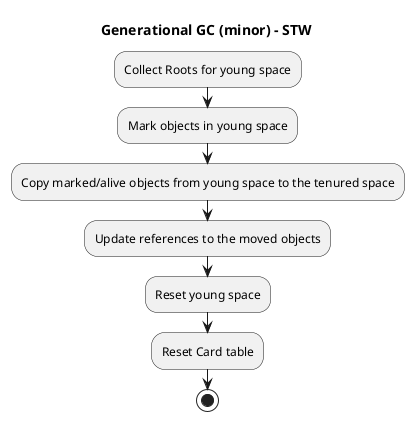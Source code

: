 ' Copyright (c) 2021-2024 Huawei Device Co., Ltd.
' Licensed under the Apache License, Version 2.0 (the "License");
' you may not use this file except in compliance with the License.
' You may obtain a copy of the License at
'
' http://www.apache.org/licenses/LICENSE-2.0
'
' Unless required by applicable law or agreed to in writing, software
' distributed under the License is distributed on an "AS IS" BASIS,
' WITHOUT WARRANTIES OR CONDITIONS OF ANY KIND, either express or implied.
' See the License for the specific language governing permissions and
' limitations under the License.

@startuml
skinparam monochrome true
title Generational GC (minor) - STW
:Collect Roots for young space;
:Mark objects in young space;
:Copy marked/alive objects from young space to the tenured space;
:Update references to the moved objects;
:Reset young space;
:Reset Card table;
stop
@enduml
